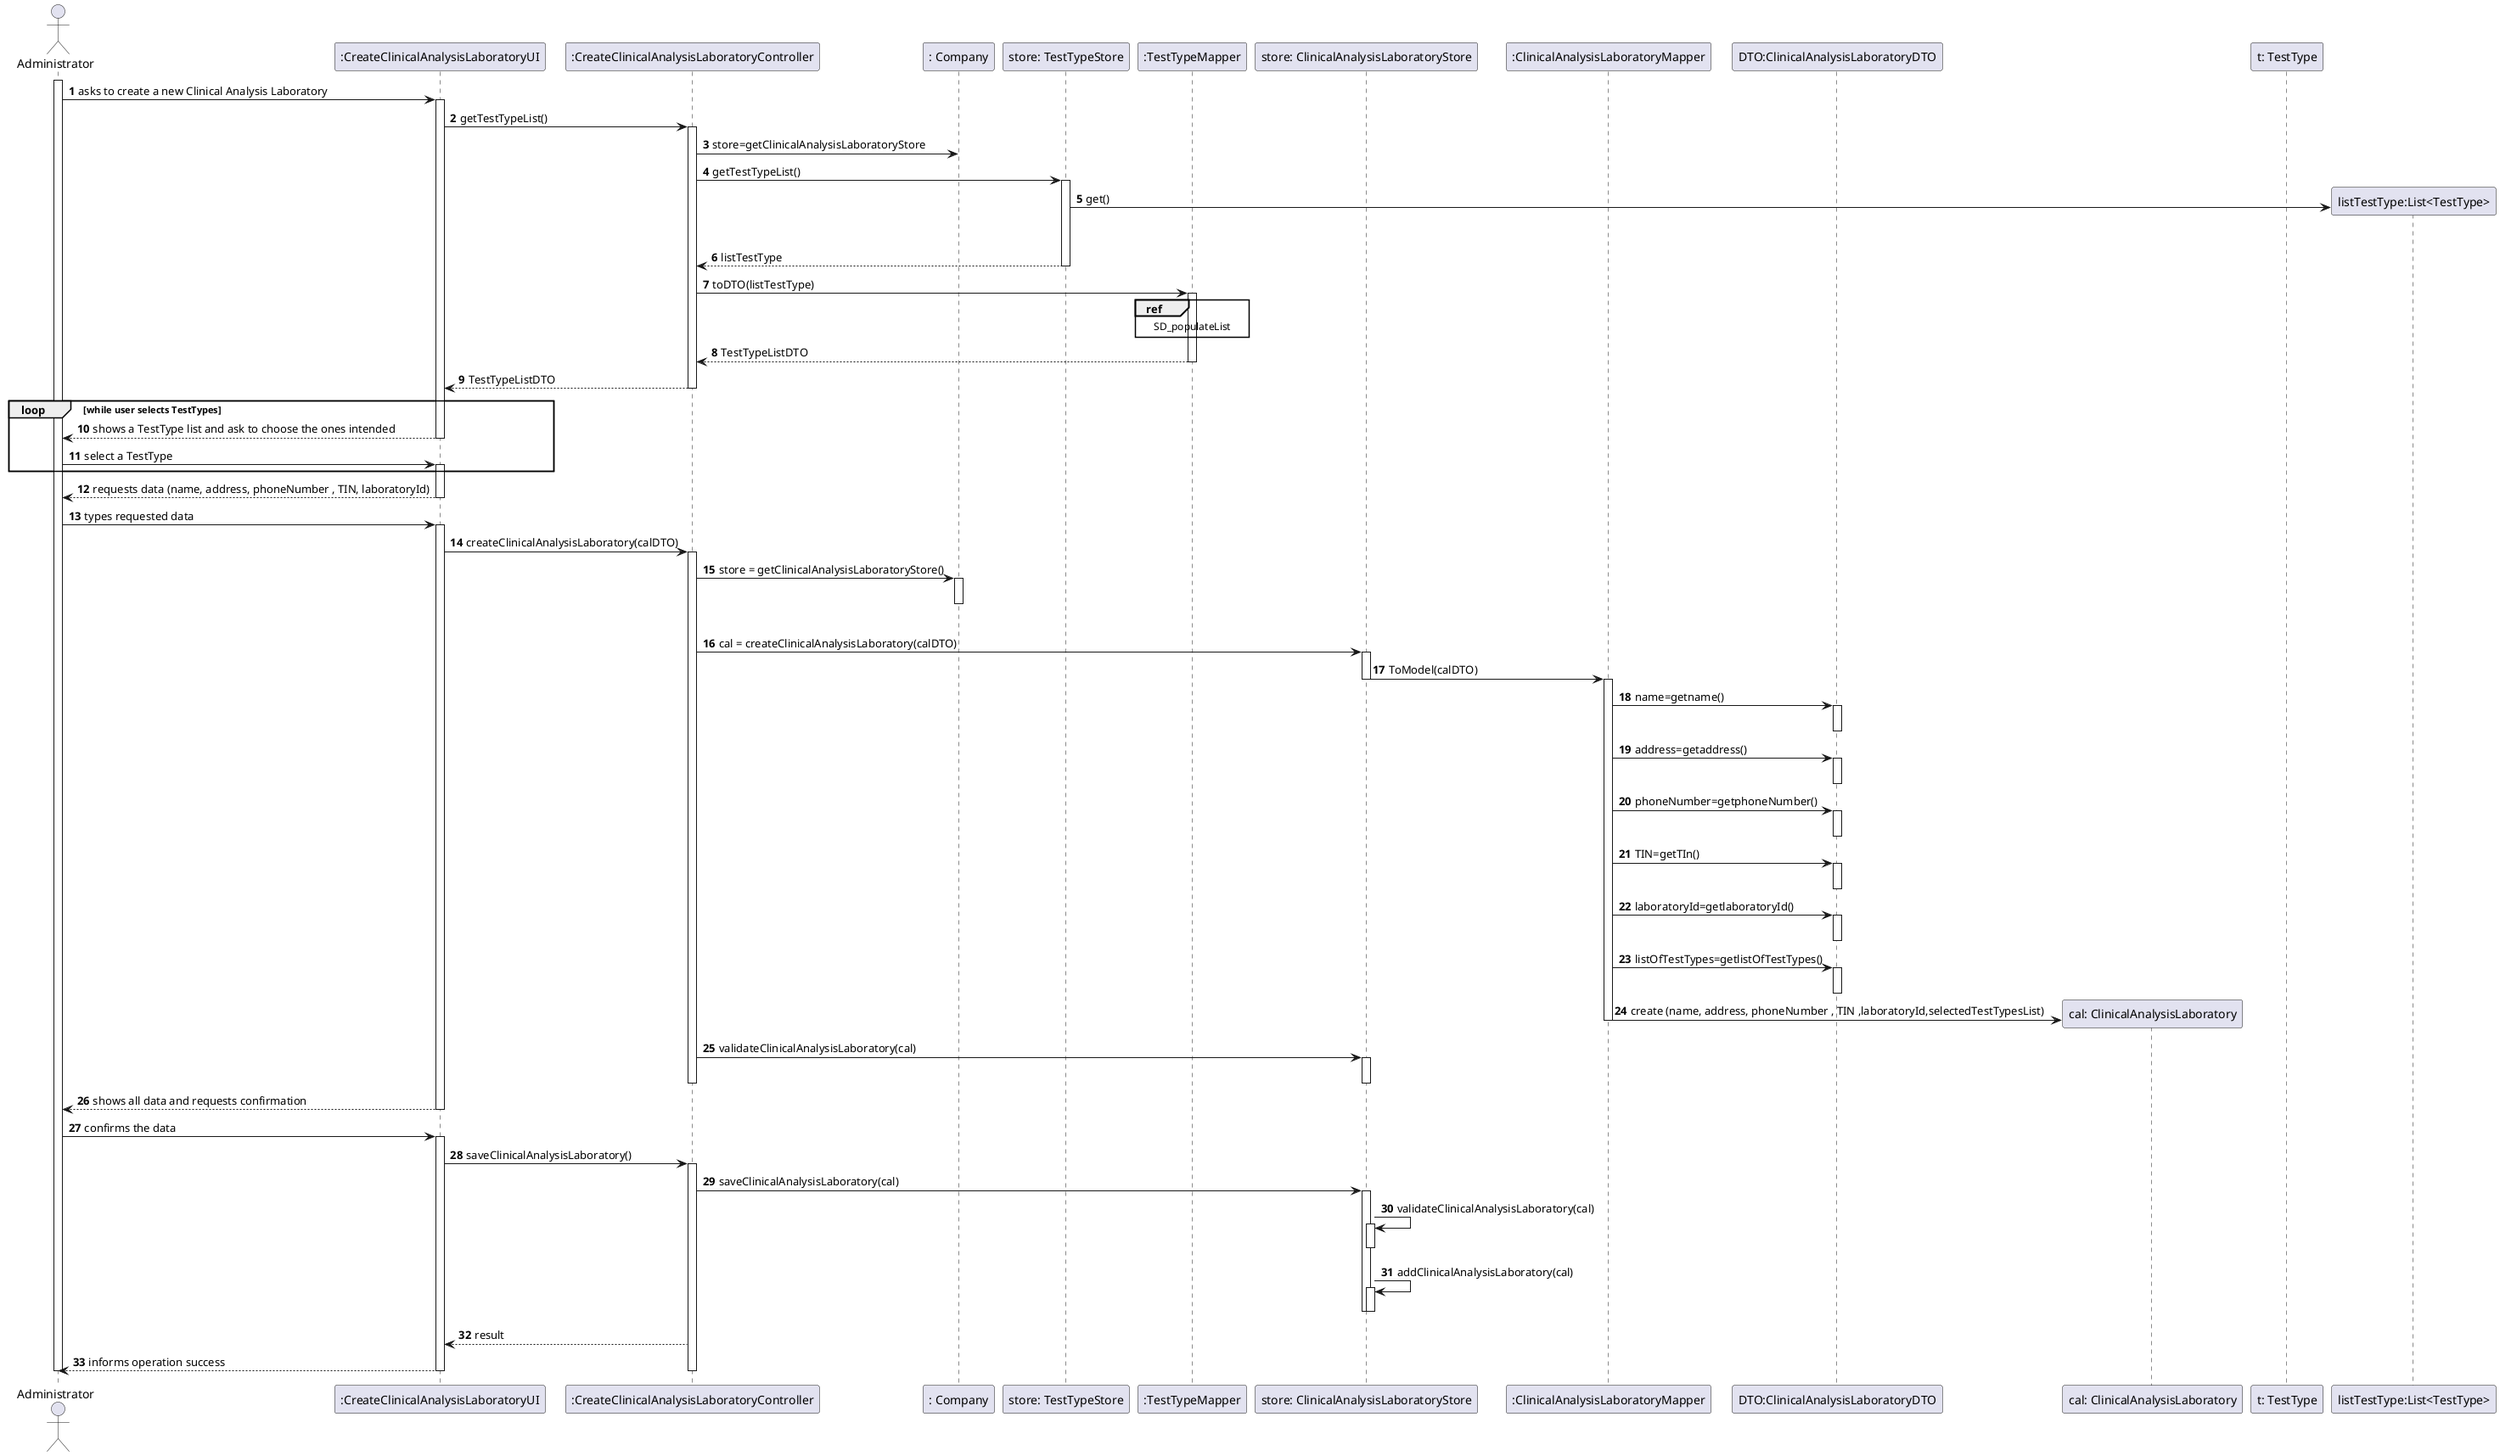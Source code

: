 @startuml
autonumber
actor "Administrator" as ADM

participant ":CreateClinicalAnalysisLaboratoryUI" as UI
participant ":CreateClinicalAnalysisLaboratoryController" as CTRL
participant ": Company" as Comp
participant "store: TestTypeStore" as TTS
participant ":TestTypeMapper" as MapperTT
participant "store: ClinicalAnalysisLaboratoryStore" as CALStore
participant ":ClinicalAnalysisLaboratoryMapper" as MapperCal
participant "DTO:ClinicalAnalysisLaboratoryDTO" as CALDTO
participant "cal: ClinicalAnalysisLaboratory" as CAL
participant "t: TestType" as TT

activate ADM
ADM -> UI : asks to create a new Clinical Analysis Laboratory
activate UI
UI -> CTRL : getTestTypeList()
activate CTRL

CTRL -> Comp : store=getClinicalAnalysisLaboratoryStore
CTRL -> TTS : getTestTypeList()
activate TTS
TTS -> "listTestType:List<TestType>"** : get()

|||

TTS --> CTRL : listTestType
deactivate TTS

CTRL -> MapperTT :toDTO(listTestType)
activate MapperTT
ref over MapperTT
SD_populateList
end ref
MapperTT --> CTRL : TestTypeListDTO
deactivate MapperTT
CTRL --> UI : TestTypeListDTO
deactivate CTRL
loop while user selects TestTypes
UI --> ADM : shows a TestType list and ask to choose the ones intended
deactivate UI

ADM -> UI : select a TestType
activate UI
end
UI --> ADM : requests data (name, address, phoneNumber , TIN, laboratoryId)
deactivate UI

ADM -> UI : types requested data
activate UI

UI -> CTRL : createClinicalAnalysisLaboratory(calDTO)
activate CTRL



CTRL -> Comp : store = getClinicalAnalysisLaboratoryStore()
activate Comp
|||
deactivate Comp
CTRL -> CALStore: cal = createClinicalAnalysisLaboratory(calDTO)
activate CALStore
CALStore -> MapperCal : ToModel(calDTO)
deactivate CALStore
deactivate Comp
activate MapperCal
MapperCal -> CALDTO : name=getname()
activate CALDTO
deactivate CALDTO

MapperCal -> CALDTO : address=getaddress()
activate CALDTO
deactivate CALDTO
MapperCal -> CALDTO : phoneNumber=getphoneNumber()
activate CALDTO
deactivate CALDTO

MapperCal -> CALDTO : TIN=getTIn()
activate CALDTO
deactivate CALDTO

MapperCal -> CALDTO : laboratoryId=getlaboratoryId()
activate CALDTO
deactivate CALDTO

MapperCal -> CALDTO : listOfTestTypes=getlistOfTestTypes()
activate CALDTO
deactivate CALDTO

MapperCal -> CAL** : create (name, address, phoneNumber , TIN ,laboratoryId,selectedTestTypesList)


deactivate MapperCal



CTRL -> CALStore : validateClinicalAnalysisLaboratory(cal)
activate CALStore
deactivate CALStore
deactivate CTRL

UI --> ADM: shows all data and requests confirmation
deactivate CTRL
deactivate UI

ADM -> UI : confirms the data
activate UI
UI -> CTRL : saveClinicalAnalysisLaboratory()
activate CTRL

CTRL -> CALStore : saveClinicalAnalysisLaboratory(cal)
activate CALStore

CALStore -> CALStore: validateClinicalAnalysisLaboratory(cal)
activate CALStore
deactivate CALStore

CALStore -> CALStore: addClinicalAnalysisLaboratory(cal)
activate CALStore
deactivate CALStore
deactivate CALStore

CTRL --> UI : result

UI --> ADM : informs operation success
deactivate CTRL
deactivate UI

deactivate ADM

@enduml